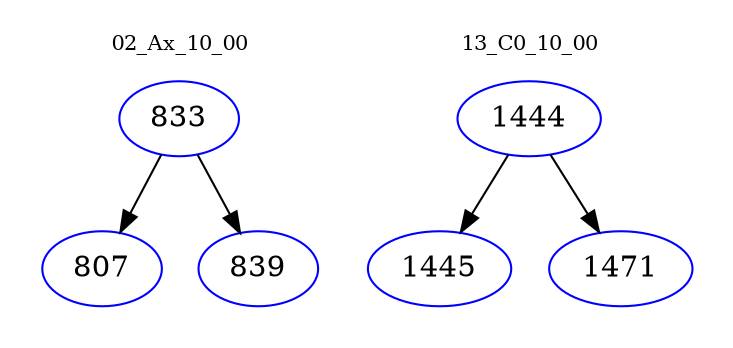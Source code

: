 digraph{
subgraph cluster_0 {
color = white
label = "02_Ax_10_00";
fontsize=10;
T0_833 [label="833", color="blue"]
T0_833 -> T0_807 [color="black"]
T0_807 [label="807", color="blue"]
T0_833 -> T0_839 [color="black"]
T0_839 [label="839", color="blue"]
}
subgraph cluster_1 {
color = white
label = "13_C0_10_00";
fontsize=10;
T1_1444 [label="1444", color="blue"]
T1_1444 -> T1_1445 [color="black"]
T1_1445 [label="1445", color="blue"]
T1_1444 -> T1_1471 [color="black"]
T1_1471 [label="1471", color="blue"]
}
}
